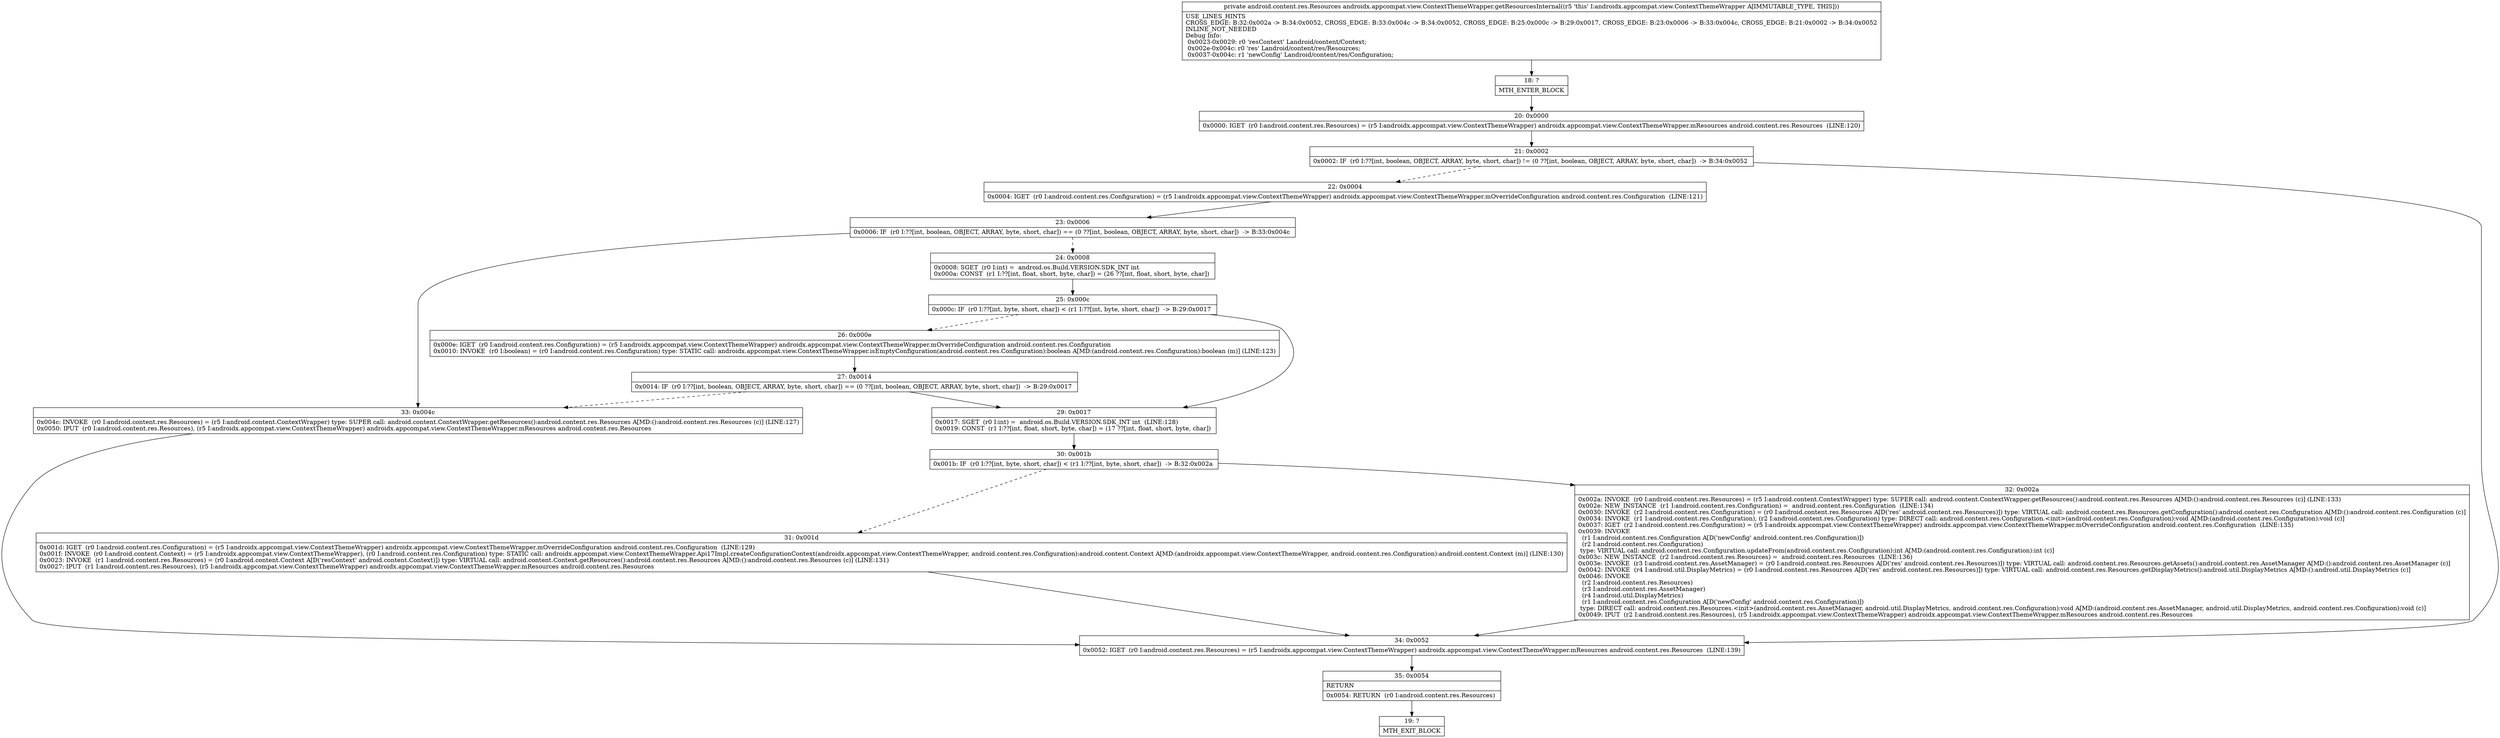 digraph "CFG forandroidx.appcompat.view.ContextThemeWrapper.getResourcesInternal()Landroid\/content\/res\/Resources;" {
Node_18 [shape=record,label="{18\:\ ?|MTH_ENTER_BLOCK\l}"];
Node_20 [shape=record,label="{20\:\ 0x0000|0x0000: IGET  (r0 I:android.content.res.Resources) = (r5 I:androidx.appcompat.view.ContextThemeWrapper) androidx.appcompat.view.ContextThemeWrapper.mResources android.content.res.Resources  (LINE:120)\l}"];
Node_21 [shape=record,label="{21\:\ 0x0002|0x0002: IF  (r0 I:??[int, boolean, OBJECT, ARRAY, byte, short, char]) != (0 ??[int, boolean, OBJECT, ARRAY, byte, short, char])  \-\> B:34:0x0052 \l}"];
Node_22 [shape=record,label="{22\:\ 0x0004|0x0004: IGET  (r0 I:android.content.res.Configuration) = (r5 I:androidx.appcompat.view.ContextThemeWrapper) androidx.appcompat.view.ContextThemeWrapper.mOverrideConfiguration android.content.res.Configuration  (LINE:121)\l}"];
Node_23 [shape=record,label="{23\:\ 0x0006|0x0006: IF  (r0 I:??[int, boolean, OBJECT, ARRAY, byte, short, char]) == (0 ??[int, boolean, OBJECT, ARRAY, byte, short, char])  \-\> B:33:0x004c \l}"];
Node_24 [shape=record,label="{24\:\ 0x0008|0x0008: SGET  (r0 I:int) =  android.os.Build.VERSION.SDK_INT int \l0x000a: CONST  (r1 I:??[int, float, short, byte, char]) = (26 ??[int, float, short, byte, char]) \l}"];
Node_25 [shape=record,label="{25\:\ 0x000c|0x000c: IF  (r0 I:??[int, byte, short, char]) \< (r1 I:??[int, byte, short, char])  \-\> B:29:0x0017 \l}"];
Node_26 [shape=record,label="{26\:\ 0x000e|0x000e: IGET  (r0 I:android.content.res.Configuration) = (r5 I:androidx.appcompat.view.ContextThemeWrapper) androidx.appcompat.view.ContextThemeWrapper.mOverrideConfiguration android.content.res.Configuration \l0x0010: INVOKE  (r0 I:boolean) = (r0 I:android.content.res.Configuration) type: STATIC call: androidx.appcompat.view.ContextThemeWrapper.isEmptyConfiguration(android.content.res.Configuration):boolean A[MD:(android.content.res.Configuration):boolean (m)] (LINE:123)\l}"];
Node_27 [shape=record,label="{27\:\ 0x0014|0x0014: IF  (r0 I:??[int, boolean, OBJECT, ARRAY, byte, short, char]) == (0 ??[int, boolean, OBJECT, ARRAY, byte, short, char])  \-\> B:29:0x0017 \l}"];
Node_29 [shape=record,label="{29\:\ 0x0017|0x0017: SGET  (r0 I:int) =  android.os.Build.VERSION.SDK_INT int  (LINE:128)\l0x0019: CONST  (r1 I:??[int, float, short, byte, char]) = (17 ??[int, float, short, byte, char]) \l}"];
Node_30 [shape=record,label="{30\:\ 0x001b|0x001b: IF  (r0 I:??[int, byte, short, char]) \< (r1 I:??[int, byte, short, char])  \-\> B:32:0x002a \l}"];
Node_31 [shape=record,label="{31\:\ 0x001d|0x001d: IGET  (r0 I:android.content.res.Configuration) = (r5 I:androidx.appcompat.view.ContextThemeWrapper) androidx.appcompat.view.ContextThemeWrapper.mOverrideConfiguration android.content.res.Configuration  (LINE:129)\l0x001f: INVOKE  (r0 I:android.content.Context) = (r5 I:androidx.appcompat.view.ContextThemeWrapper), (r0 I:android.content.res.Configuration) type: STATIC call: androidx.appcompat.view.ContextThemeWrapper.Api17Impl.createConfigurationContext(androidx.appcompat.view.ContextThemeWrapper, android.content.res.Configuration):android.content.Context A[MD:(androidx.appcompat.view.ContextThemeWrapper, android.content.res.Configuration):android.content.Context (m)] (LINE:130)\l0x0023: INVOKE  (r1 I:android.content.res.Resources) = (r0 I:android.content.Context A[D('resContext' android.content.Context)]) type: VIRTUAL call: android.content.Context.getResources():android.content.res.Resources A[MD:():android.content.res.Resources (c)] (LINE:131)\l0x0027: IPUT  (r1 I:android.content.res.Resources), (r5 I:androidx.appcompat.view.ContextThemeWrapper) androidx.appcompat.view.ContextThemeWrapper.mResources android.content.res.Resources \l}"];
Node_32 [shape=record,label="{32\:\ 0x002a|0x002a: INVOKE  (r0 I:android.content.res.Resources) = (r5 I:android.content.ContextWrapper) type: SUPER call: android.content.ContextWrapper.getResources():android.content.res.Resources A[MD:():android.content.res.Resources (c)] (LINE:133)\l0x002e: NEW_INSTANCE  (r1 I:android.content.res.Configuration) =  android.content.res.Configuration  (LINE:134)\l0x0030: INVOKE  (r2 I:android.content.res.Configuration) = (r0 I:android.content.res.Resources A[D('res' android.content.res.Resources)]) type: VIRTUAL call: android.content.res.Resources.getConfiguration():android.content.res.Configuration A[MD:():android.content.res.Configuration (c)]\l0x0034: INVOKE  (r1 I:android.content.res.Configuration), (r2 I:android.content.res.Configuration) type: DIRECT call: android.content.res.Configuration.\<init\>(android.content.res.Configuration):void A[MD:(android.content.res.Configuration):void (c)]\l0x0037: IGET  (r2 I:android.content.res.Configuration) = (r5 I:androidx.appcompat.view.ContextThemeWrapper) androidx.appcompat.view.ContextThemeWrapper.mOverrideConfiguration android.content.res.Configuration  (LINE:135)\l0x0039: INVOKE  \l  (r1 I:android.content.res.Configuration A[D('newConfig' android.content.res.Configuration)])\l  (r2 I:android.content.res.Configuration)\l type: VIRTUAL call: android.content.res.Configuration.updateFrom(android.content.res.Configuration):int A[MD:(android.content.res.Configuration):int (c)]\l0x003c: NEW_INSTANCE  (r2 I:android.content.res.Resources) =  android.content.res.Resources  (LINE:136)\l0x003e: INVOKE  (r3 I:android.content.res.AssetManager) = (r0 I:android.content.res.Resources A[D('res' android.content.res.Resources)]) type: VIRTUAL call: android.content.res.Resources.getAssets():android.content.res.AssetManager A[MD:():android.content.res.AssetManager (c)]\l0x0042: INVOKE  (r4 I:android.util.DisplayMetrics) = (r0 I:android.content.res.Resources A[D('res' android.content.res.Resources)]) type: VIRTUAL call: android.content.res.Resources.getDisplayMetrics():android.util.DisplayMetrics A[MD:():android.util.DisplayMetrics (c)]\l0x0046: INVOKE  \l  (r2 I:android.content.res.Resources)\l  (r3 I:android.content.res.AssetManager)\l  (r4 I:android.util.DisplayMetrics)\l  (r1 I:android.content.res.Configuration A[D('newConfig' android.content.res.Configuration)])\l type: DIRECT call: android.content.res.Resources.\<init\>(android.content.res.AssetManager, android.util.DisplayMetrics, android.content.res.Configuration):void A[MD:(android.content.res.AssetManager, android.util.DisplayMetrics, android.content.res.Configuration):void (c)]\l0x0049: IPUT  (r2 I:android.content.res.Resources), (r5 I:androidx.appcompat.view.ContextThemeWrapper) androidx.appcompat.view.ContextThemeWrapper.mResources android.content.res.Resources \l}"];
Node_33 [shape=record,label="{33\:\ 0x004c|0x004c: INVOKE  (r0 I:android.content.res.Resources) = (r5 I:android.content.ContextWrapper) type: SUPER call: android.content.ContextWrapper.getResources():android.content.res.Resources A[MD:():android.content.res.Resources (c)] (LINE:127)\l0x0050: IPUT  (r0 I:android.content.res.Resources), (r5 I:androidx.appcompat.view.ContextThemeWrapper) androidx.appcompat.view.ContextThemeWrapper.mResources android.content.res.Resources \l}"];
Node_34 [shape=record,label="{34\:\ 0x0052|0x0052: IGET  (r0 I:android.content.res.Resources) = (r5 I:androidx.appcompat.view.ContextThemeWrapper) androidx.appcompat.view.ContextThemeWrapper.mResources android.content.res.Resources  (LINE:139)\l}"];
Node_35 [shape=record,label="{35\:\ 0x0054|RETURN\l|0x0054: RETURN  (r0 I:android.content.res.Resources) \l}"];
Node_19 [shape=record,label="{19\:\ ?|MTH_EXIT_BLOCK\l}"];
MethodNode[shape=record,label="{private android.content.res.Resources androidx.appcompat.view.ContextThemeWrapper.getResourcesInternal((r5 'this' I:androidx.appcompat.view.ContextThemeWrapper A[IMMUTABLE_TYPE, THIS]))  | USE_LINES_HINTS\lCROSS_EDGE: B:32:0x002a \-\> B:34:0x0052, CROSS_EDGE: B:33:0x004c \-\> B:34:0x0052, CROSS_EDGE: B:25:0x000c \-\> B:29:0x0017, CROSS_EDGE: B:23:0x0006 \-\> B:33:0x004c, CROSS_EDGE: B:21:0x0002 \-\> B:34:0x0052\lINLINE_NOT_NEEDED\lDebug Info:\l  0x0023\-0x0029: r0 'resContext' Landroid\/content\/Context;\l  0x002e\-0x004c: r0 'res' Landroid\/content\/res\/Resources;\l  0x0037\-0x004c: r1 'newConfig' Landroid\/content\/res\/Configuration;\l}"];
MethodNode -> Node_18;Node_18 -> Node_20;
Node_20 -> Node_21;
Node_21 -> Node_22[style=dashed];
Node_21 -> Node_34;
Node_22 -> Node_23;
Node_23 -> Node_24[style=dashed];
Node_23 -> Node_33;
Node_24 -> Node_25;
Node_25 -> Node_26[style=dashed];
Node_25 -> Node_29;
Node_26 -> Node_27;
Node_27 -> Node_29;
Node_27 -> Node_33[style=dashed];
Node_29 -> Node_30;
Node_30 -> Node_31[style=dashed];
Node_30 -> Node_32;
Node_31 -> Node_34;
Node_32 -> Node_34;
Node_33 -> Node_34;
Node_34 -> Node_35;
Node_35 -> Node_19;
}

